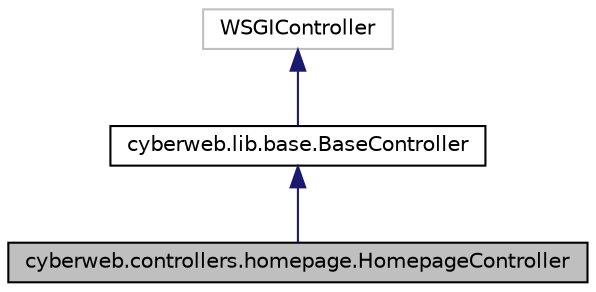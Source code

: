 digraph G
{
  edge [fontname="Helvetica",fontsize="10",labelfontname="Helvetica",labelfontsize="10"];
  node [fontname="Helvetica",fontsize="10",shape=record];
  Node1 [label="cyberweb.controllers.homepage.HomepageController",height=0.2,width=0.4,color="black", fillcolor="grey75", style="filled" fontcolor="black"];
  Node2 -> Node1 [dir="back",color="midnightblue",fontsize="10",style="solid",fontname="Helvetica"];
  Node2 [label="cyberweb.lib.base.BaseController",height=0.2,width=0.4,color="black", fillcolor="white", style="filled",URL="$classcyberweb_1_1lib_1_1base_1_1_base_controller.html"];
  Node3 -> Node2 [dir="back",color="midnightblue",fontsize="10",style="solid",fontname="Helvetica"];
  Node3 [label="WSGIController",height=0.2,width=0.4,color="grey75", fillcolor="white", style="filled"];
}
